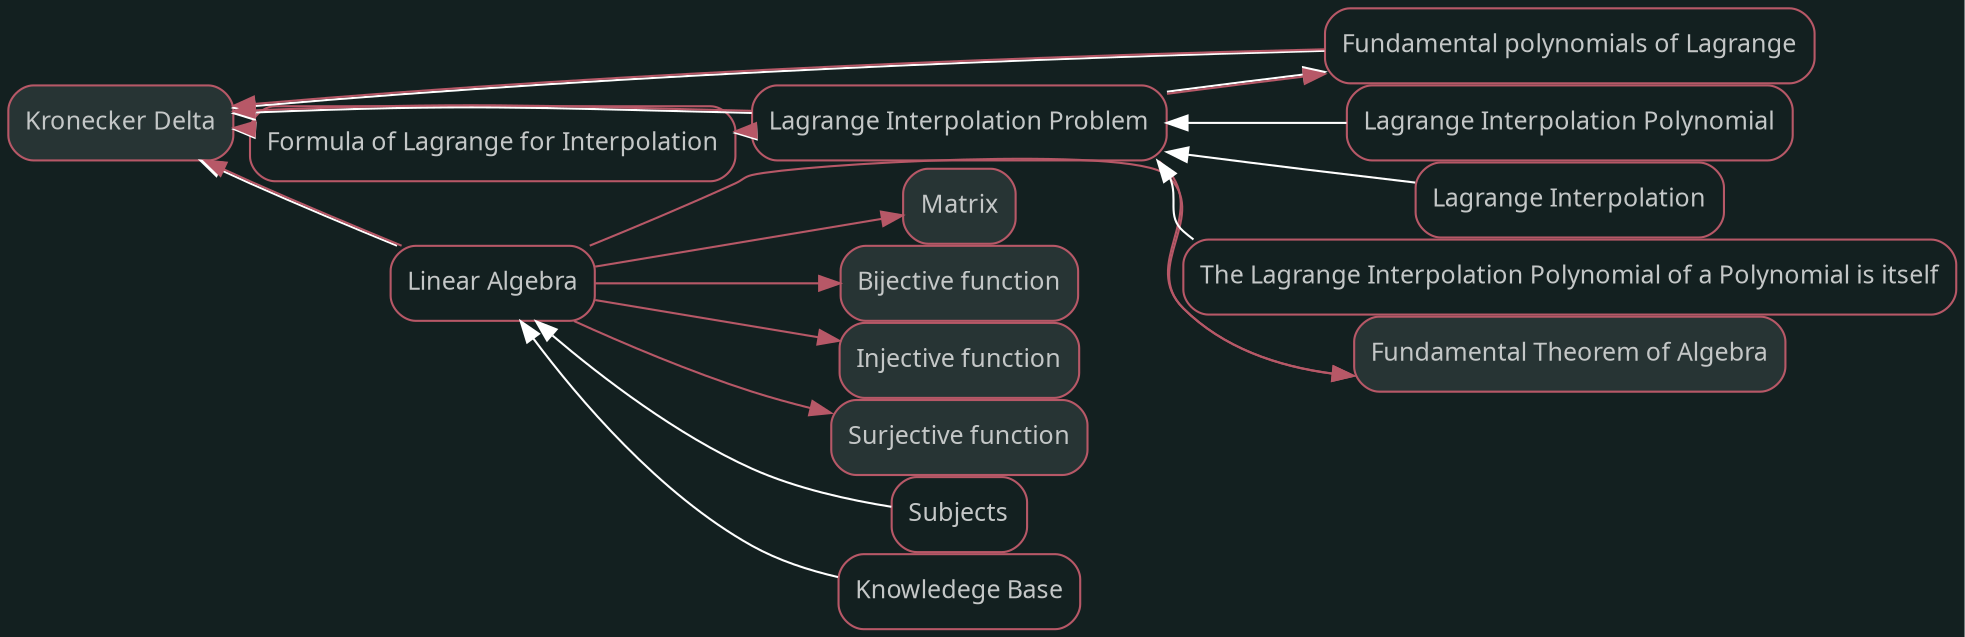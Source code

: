 digraph "Kronecker Delta" {graph [nodesep=0,ranksep=0,rankdir="LR",bgcolor="#132020"];node [shape="rectangle",style="rounded,filled",fontname="sans",fontsize="12px",labelfontname="sans",color="#b75867",fillcolor="#273434",fontcolor="#c4c7c7"];"Kronecker Delta" [label="Kronecker Delta",tooltip="Kronecker Delta",URL="../Kronecker Delta.html",target="_parent"];subgraph "Forward Kronecker Delta" {edge [color="#b75867"];}
node [shape="rectangle",style="rounded",fontname="sans",fontsize="12px",labelfontname="sans",color="#b75867",fillcolor="#FFFFFF",fontcolor="#c4c7c7"];"Formula of Lagrange for Interpolation" [label="Formula of Lagrange for Interpolation",tooltip="Formula of Lagrange for Interpolation",URL="../Formula of Lagrange for Interpolation.html",target="_parent"];"Linear Algebra" [label="Linear Algebra",tooltip="Linear Algebra",URL="../Linear Algebra.html",target="_parent"];"Fundamental polynomials of Lagrange" [label="Fundamental polynomials of Lagrange",tooltip="Fundamental polynomials of Lagrange",URL="../Fundamental polynomials of Lagrange.html",target="_parent"];"Lagrange Interpolation Problem" [label="Lagrange Interpolation Problem",tooltip="Lagrange Interpolation Problem",URL="../Lagrange Interpolation Problem.html",target="_parent"];subgraph "Backward Kronecker Delta" {edge [dir="back",color="#FFFFFF"];"Kronecker Delta" -> "Formula of Lagrange for Interpolation";"Kronecker Delta" -> "Linear Algebra";"Kronecker Delta" -> "Fundamental polynomials of Lagrange";"Kronecker Delta" -> "Lagrange Interpolation Problem";}node [shape="rectangle",style="rounded,filled",fontname="sans",fontsize="12px",labelfontname="sans",color="#b75867",fillcolor="#273434",fontcolor="#c4c7c7"];"Formula of Lagrange for Interpolation" [label="Formula of Lagrange for Interpolation",tooltip="Formula of Lagrange for Interpolation",URL="../Formula of Lagrange for Interpolation.html",target="_parent"];"Kronecker Delta" [label="Kronecker Delta",tooltip="Kronecker Delta",URL="../Kronecker Delta.html",target="_parent"];subgraph "Forward Formula of Lagrange for Interpolation" {edge [color="#b75867"];"Formula of Lagrange for Interpolation" -> "Kronecker Delta";}
node [shape="rectangle",style="rounded",fontname="sans",fontsize="12px",labelfontname="sans",color="#b75867",fillcolor="#FFFFFF",fontcolor="#c4c7c7"];"Lagrange Interpolation Problem" [label="Lagrange Interpolation Problem",tooltip="Lagrange Interpolation Problem",URL="../Lagrange Interpolation Problem.html",target="_parent"];subgraph "Backward Formula of Lagrange for Interpolation" {edge [dir="back",color="#FFFFFF"];"Formula of Lagrange for Interpolation" -> "Lagrange Interpolation Problem";}node [shape="rectangle",style="rounded,filled",fontname="sans",fontsize="12px",labelfontname="sans",color="#b75867",fillcolor="#273434",fontcolor="#c4c7c7"];"Linear Algebra" [label="Linear Algebra",tooltip="Linear Algebra",URL="../Linear Algebra.html",target="_parent"];"Matrix" [label="Matrix",tooltip="Matrix",URL="../Matrix.html",target="_parent"];"Bijective function" [label="Bijective function",tooltip="Bijective function",URL="../Bijective function.html",target="_parent"];"Injective function" [label="Injective function",tooltip="Injective function",URL="../Injective function.html",target="_parent"];"Surjective function" [label="Surjective function",tooltip="Surjective function",URL="../Surjective function.html",target="_parent"];"Kronecker Delta" [label="Kronecker Delta",tooltip="Kronecker Delta",URL="../Kronecker Delta.html",target="_parent"];"Fundamental Theorem of Algebra" [label="Fundamental Theorem of Algebra",tooltip="Fundamental Theorem of Algebra",URL="../Fundamental Theorem of Algebra.html",target="_parent"];subgraph "Forward Linear Algebra" {edge [color="#b75867"];"Linear Algebra" -> "Matrix";"Linear Algebra" -> "Bijective function";"Linear Algebra" -> "Injective function";"Linear Algebra" -> "Surjective function";"Linear Algebra" -> "Kronecker Delta";"Linear Algebra" -> "Fundamental Theorem of Algebra";}
node [shape="rectangle",style="rounded",fontname="sans",fontsize="12px",labelfontname="sans",color="#b75867",fillcolor="#FFFFFF",fontcolor="#c4c7c7"];"Subjects" [label="Subjects",tooltip="Subjects",URL="../Subjects.html",target="_parent"];"Knowledege Base" [label="Knowledege Base",tooltip="Knowledege Base",URL="../Knowledege Base.html",target="_parent"];subgraph "Backward Linear Algebra" {edge [dir="back",color="#FFFFFF"];"Linear Algebra" -> "Subjects";"Linear Algebra" -> "Knowledege Base";}node [shape="rectangle",style="rounded,filled",fontname="sans",fontsize="12px",labelfontname="sans",color="#b75867",fillcolor="#273434",fontcolor="#c4c7c7"];"Fundamental polynomials of Lagrange" [label="Fundamental polynomials of Lagrange",tooltip="Fundamental polynomials of Lagrange",URL="../Fundamental polynomials of Lagrange.html",target="_parent"];"Kronecker Delta" [label="Kronecker Delta",tooltip="Kronecker Delta",URL="../Kronecker Delta.html",target="_parent"];subgraph "Forward Fundamental polynomials of Lagrange" {edge [color="#b75867"];"Fundamental polynomials of Lagrange" -> "Kronecker Delta";}
node [shape="rectangle",style="rounded",fontname="sans",fontsize="12px",labelfontname="sans",color="#b75867",fillcolor="#FFFFFF",fontcolor="#c4c7c7"];"Lagrange Interpolation Problem" [label="Lagrange Interpolation Problem",tooltip="Lagrange Interpolation Problem",URL="../Lagrange Interpolation Problem.html",target="_parent"];subgraph "Backward Fundamental polynomials of Lagrange" {edge [dir="back",color="#FFFFFF"];"Fundamental polynomials of Lagrange" -> "Lagrange Interpolation Problem";}node [shape="rectangle",style="rounded,filled",fontname="sans",fontsize="12px",labelfontname="sans",color="#b75867",fillcolor="#273434",fontcolor="#c4c7c7"];"Lagrange Interpolation Problem" [label="Lagrange Interpolation Problem",tooltip="Lagrange Interpolation Problem",URL="../Lagrange Interpolation Problem.html",target="_parent"];"Kronecker Delta" [label="Kronecker Delta",tooltip="Kronecker Delta",URL="../Kronecker Delta.html",target="_parent"];"Formula of Lagrange for Interpolation" [label="Formula of Lagrange for Interpolation",tooltip="Formula of Lagrange for Interpolation",URL="../Formula of Lagrange for Interpolation.html",target="_parent"];"Fundamental polynomials of Lagrange" [label="Fundamental polynomials of Lagrange",tooltip="Fundamental polynomials of Lagrange",URL="../Fundamental polynomials of Lagrange.html",target="_parent"];"Fundamental Theorem of Algebra" [label="Fundamental Theorem of Algebra",tooltip="Fundamental Theorem of Algebra",URL="../Fundamental Theorem of Algebra.html",target="_parent"];subgraph "Forward Lagrange Interpolation Problem" {edge [color="#b75867"];"Lagrange Interpolation Problem" -> "Kronecker Delta";"Lagrange Interpolation Problem" -> "Formula of Lagrange for Interpolation";"Lagrange Interpolation Problem" -> "Fundamental polynomials of Lagrange";"Lagrange Interpolation Problem" -> "Fundamental Theorem of Algebra";}
node [shape="rectangle",style="rounded",fontname="sans",fontsize="12px",labelfontname="sans",color="#b75867",fillcolor="#FFFFFF",fontcolor="#c4c7c7"];"Lagrange Interpolation Polynomial" [label="Lagrange Interpolation Polynomial",tooltip="Lagrange Interpolation Polynomial",URL="../Lagrange Interpolation Polynomial.html",target="_parent"];"Lagrange Interpolation" [label="Lagrange Interpolation",tooltip="Lagrange Interpolation",URL="../Lagrange Interpolation.html",target="_parent"];"The Lagrange Interpolation Polynomial of a Polynomial is itself" [label="The Lagrange Interpolation Polynomial of a Polynomial is itself",tooltip="The Lagrange Interpolation Polynomial of a Polynomial is itself",URL="../The Lagrange Interpolation Polynomial of a Polynomial is itself.html",target="_parent"];subgraph "Backward Lagrange Interpolation Problem" {edge [dir="back",color="#FFFFFF"];"Lagrange Interpolation Problem" -> "Lagrange Interpolation Polynomial";"Lagrange Interpolation Problem" -> "Lagrange Interpolation";"Lagrange Interpolation Problem" -> "The Lagrange Interpolation Polynomial of a Polynomial is itself";}}